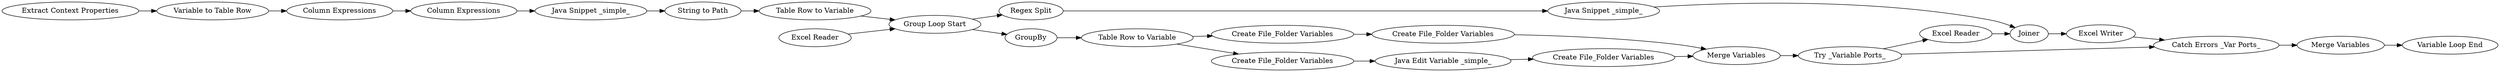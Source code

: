 digraph {
	13 -> 15
	27 -> 24
	7 -> 8
	4 -> 3
	8 -> 9
	15 -> 18
	9 -> 13
	23 -> 26
	2 -> 4
	18 -> 19
	17 -> 10
	21 -> 20
	25 -> 26
	26 -> 27
	19 -> 23
	10 -> 12
	20 -> 22
	5 -> 7
	17 -> 21
	25 -> 14
	3 -> 5
	13 -> 16
	22 -> 28
	28 -> 25
	1 -> 13
	12 -> 28
	16 -> 17
	14 -> 19
	27 [label="Merge Variables"]
	7 [label="Java Snippet _simple_"]
	9 [label="Table Row to Variable"]
	18 [label="Java Snippet _simple_"]
	21 [label="Create File_Folder Variables"]
	26 [label="Catch Errors _Var Ports_"]
	8 [label="String to Path"]
	17 [label="Table Row to Variable"]
	3 [label="Column Expressions"]
	19 [label=Joiner]
	24 [label="Variable Loop End"]
	15 [label="Regex Split"]
	25 [label="Try _Variable Ports_"]
	12 [label="Create File_Folder Variables"]
	10 [label="Create File_Folder Variables"]
	16 [label=GroupBy]
	1 [label="Excel Reader"]
	22 [label="Create File_Folder Variables"]
	28 [label="Merge Variables"]
	23 [label="Excel Writer"]
	4 [label="Variable to Table Row"]
	14 [label="Excel Reader"]
	5 [label="Column Expressions"]
	13 [label="Group Loop Start"]
	20 [label="Java Edit Variable _simple_"]
	2 [label="Extract Context Properties"]
	rankdir=LR
}
